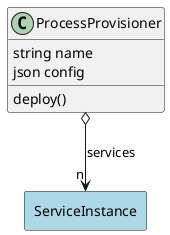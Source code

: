 @startuml

class "ProcessProvisioner" as Model {
 string name
 json config

 deploy()
 
}

rectangle "ServiceInstance" as ServiceInstance #lightblue {
}

Model o--> "n" ServiceInstance : services





@enduml
